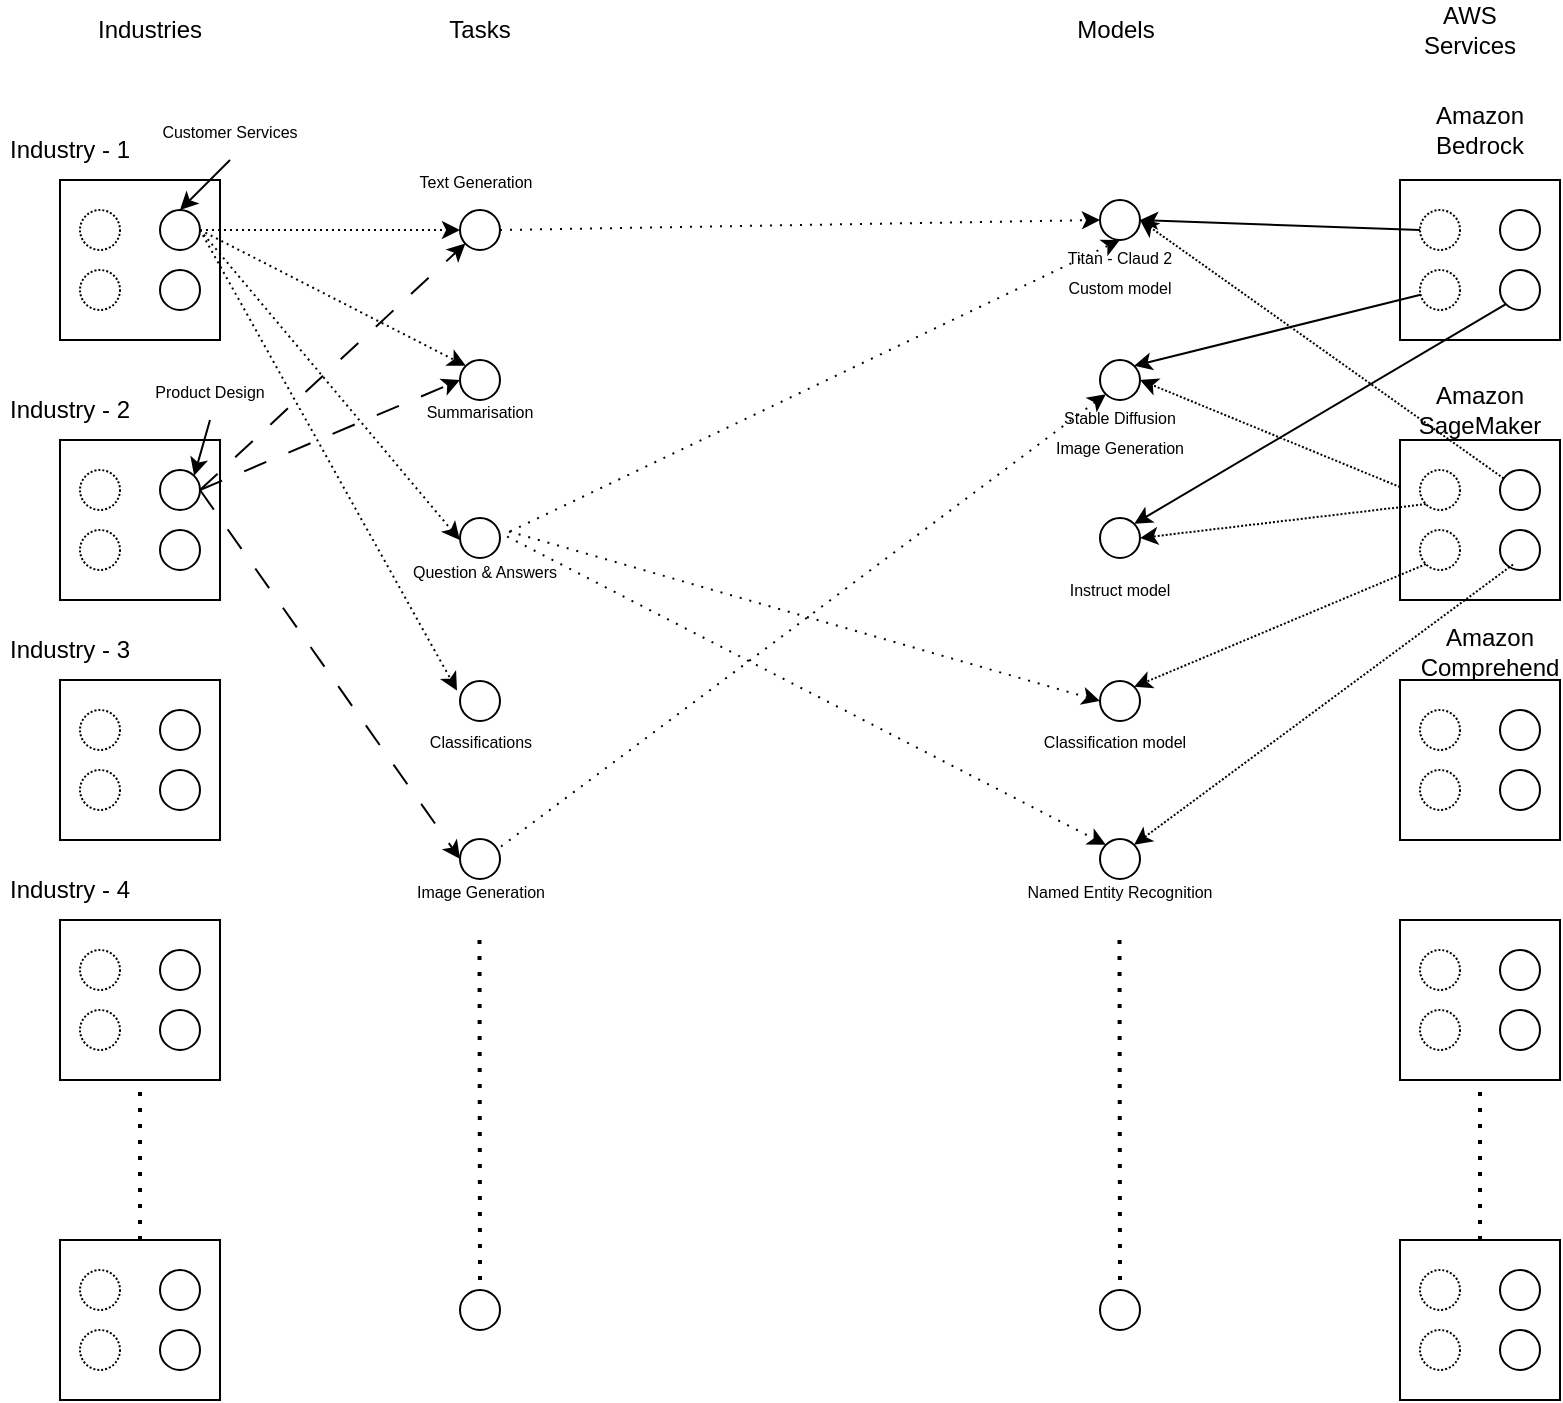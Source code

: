 <mxfile version="22.0.4" type="github">
  <diagram name="Page-1" id="ly_J2PGAMFbUawLYamvf">
    <mxGraphModel dx="1261" dy="717" grid="1" gridSize="10" guides="1" tooltips="1" connect="1" arrows="1" fold="1" page="1" pageScale="1" pageWidth="827" pageHeight="1169" math="0" shadow="0">
      <root>
        <mxCell id="0" />
        <mxCell id="1" parent="0" />
        <mxCell id="zPXqmh-1NglMrW8YB-F6-1" value="" style="whiteSpace=wrap;html=1;aspect=fixed;" parent="1" vertex="1">
          <mxGeometry x="30" y="260" width="80" height="80" as="geometry" />
        </mxCell>
        <mxCell id="zPXqmh-1NglMrW8YB-F6-2" value="" style="whiteSpace=wrap;html=1;aspect=fixed;" parent="1" vertex="1">
          <mxGeometry x="30" y="390" width="80" height="80" as="geometry" />
        </mxCell>
        <mxCell id="zPXqmh-1NglMrW8YB-F6-3" value="" style="whiteSpace=wrap;html=1;aspect=fixed;" parent="1" vertex="1">
          <mxGeometry x="30" y="510" width="80" height="80" as="geometry" />
        </mxCell>
        <mxCell id="zPXqmh-1NglMrW8YB-F6-4" value="" style="whiteSpace=wrap;html=1;aspect=fixed;" parent="1" vertex="1">
          <mxGeometry x="30" y="630" width="80" height="80" as="geometry" />
        </mxCell>
        <mxCell id="zPXqmh-1NglMrW8YB-F6-5" value="" style="whiteSpace=wrap;html=1;aspect=fixed;" parent="1" vertex="1">
          <mxGeometry x="30" y="790" width="80" height="80" as="geometry" />
        </mxCell>
        <mxCell id="zPXqmh-1NglMrW8YB-F6-6" value="" style="ellipse;whiteSpace=wrap;html=1;aspect=fixed;" parent="1" vertex="1">
          <mxGeometry x="80" y="305" width="20" height="20" as="geometry" />
        </mxCell>
        <mxCell id="zPXqmh-1NglMrW8YB-F6-7" value="" style="ellipse;whiteSpace=wrap;html=1;aspect=fixed;" parent="1" vertex="1">
          <mxGeometry x="80" y="555" width="20" height="20" as="geometry" />
        </mxCell>
        <mxCell id="zPXqmh-1NglMrW8YB-F6-8" value="" style="ellipse;whiteSpace=wrap;html=1;aspect=fixed;" parent="1" vertex="1">
          <mxGeometry x="80" y="525" width="20" height="20" as="geometry" />
        </mxCell>
        <mxCell id="zPXqmh-1NglMrW8YB-F6-9" value="" style="ellipse;whiteSpace=wrap;html=1;aspect=fixed;" parent="1" vertex="1">
          <mxGeometry x="80" y="435" width="20" height="20" as="geometry" />
        </mxCell>
        <mxCell id="zPXqmh-1NglMrW8YB-F6-10" value="" style="ellipse;whiteSpace=wrap;html=1;aspect=fixed;" parent="1" vertex="1">
          <mxGeometry x="80" y="405" width="20" height="20" as="geometry" />
        </mxCell>
        <mxCell id="zPXqmh-1NglMrW8YB-F6-11" value="" style="ellipse;whiteSpace=wrap;html=1;aspect=fixed;" parent="1" vertex="1">
          <mxGeometry x="80" y="275" width="20" height="20" as="geometry" />
        </mxCell>
        <mxCell id="zPXqmh-1NglMrW8YB-F6-12" value="" style="ellipse;whiteSpace=wrap;html=1;aspect=fixed;" parent="1" vertex="1">
          <mxGeometry x="80" y="675" width="20" height="20" as="geometry" />
        </mxCell>
        <mxCell id="zPXqmh-1NglMrW8YB-F6-13" value="" style="ellipse;whiteSpace=wrap;html=1;aspect=fixed;" parent="1" vertex="1">
          <mxGeometry x="80" y="645" width="20" height="20" as="geometry" />
        </mxCell>
        <mxCell id="zPXqmh-1NglMrW8YB-F6-14" value="" style="ellipse;whiteSpace=wrap;html=1;aspect=fixed;" parent="1" vertex="1">
          <mxGeometry x="80" y="835" width="20" height="20" as="geometry" />
        </mxCell>
        <mxCell id="zPXqmh-1NglMrW8YB-F6-15" value="" style="ellipse;whiteSpace=wrap;html=1;aspect=fixed;" parent="1" vertex="1">
          <mxGeometry x="80" y="805" width="20" height="20" as="geometry" />
        </mxCell>
        <mxCell id="zPXqmh-1NglMrW8YB-F6-16" value="" style="ellipse;whiteSpace=wrap;html=1;aspect=fixed;dashed=1;dashPattern=1 1;" parent="1" vertex="1">
          <mxGeometry x="40" y="305" width="20" height="20" as="geometry" />
        </mxCell>
        <mxCell id="zPXqmh-1NglMrW8YB-F6-18" value="" style="ellipse;whiteSpace=wrap;html=1;aspect=fixed;dashed=1;dashPattern=1 1;" parent="1" vertex="1">
          <mxGeometry x="40" y="275" width="20" height="20" as="geometry" />
        </mxCell>
        <mxCell id="zPXqmh-1NglMrW8YB-F6-21" value="" style="ellipse;whiteSpace=wrap;html=1;aspect=fixed;dashed=1;dashPattern=1 1;" parent="1" vertex="1">
          <mxGeometry x="40" y="435" width="20" height="20" as="geometry" />
        </mxCell>
        <mxCell id="zPXqmh-1NglMrW8YB-F6-22" value="" style="ellipse;whiteSpace=wrap;html=1;aspect=fixed;dashed=1;dashPattern=1 1;" parent="1" vertex="1">
          <mxGeometry x="40" y="405" width="20" height="20" as="geometry" />
        </mxCell>
        <mxCell id="zPXqmh-1NglMrW8YB-F6-23" value="" style="ellipse;whiteSpace=wrap;html=1;aspect=fixed;dashed=1;dashPattern=1 1;" parent="1" vertex="1">
          <mxGeometry x="40" y="555" width="20" height="20" as="geometry" />
        </mxCell>
        <mxCell id="zPXqmh-1NglMrW8YB-F6-24" value="" style="ellipse;whiteSpace=wrap;html=1;aspect=fixed;dashed=1;dashPattern=1 1;" parent="1" vertex="1">
          <mxGeometry x="40" y="525" width="20" height="20" as="geometry" />
        </mxCell>
        <mxCell id="zPXqmh-1NglMrW8YB-F6-25" value="" style="ellipse;whiteSpace=wrap;html=1;aspect=fixed;dashed=1;dashPattern=1 1;" parent="1" vertex="1">
          <mxGeometry x="40" y="675" width="20" height="20" as="geometry" />
        </mxCell>
        <mxCell id="zPXqmh-1NglMrW8YB-F6-26" value="" style="ellipse;whiteSpace=wrap;html=1;aspect=fixed;dashed=1;dashPattern=1 1;" parent="1" vertex="1">
          <mxGeometry x="40" y="645" width="20" height="20" as="geometry" />
        </mxCell>
        <mxCell id="zPXqmh-1NglMrW8YB-F6-27" value="" style="ellipse;whiteSpace=wrap;html=1;aspect=fixed;dashed=1;dashPattern=1 1;" parent="1" vertex="1">
          <mxGeometry x="40" y="835" width="20" height="20" as="geometry" />
        </mxCell>
        <mxCell id="zPXqmh-1NglMrW8YB-F6-28" value="" style="ellipse;whiteSpace=wrap;html=1;aspect=fixed;dashed=1;dashPattern=1 1;" parent="1" vertex="1">
          <mxGeometry x="40" y="805" width="20" height="20" as="geometry" />
        </mxCell>
        <mxCell id="zPXqmh-1NglMrW8YB-F6-29" value="" style="endArrow=none;dashed=1;html=1;dashPattern=1 3;strokeWidth=2;rounded=0;entryX=0.5;entryY=1;entryDx=0;entryDy=0;exitX=0.5;exitY=0;exitDx=0;exitDy=0;" parent="1" source="zPXqmh-1NglMrW8YB-F6-5" target="zPXqmh-1NglMrW8YB-F6-4" edge="1">
          <mxGeometry width="50" height="50" relative="1" as="geometry">
            <mxPoint x="60" y="790" as="sourcePoint" />
            <mxPoint x="110" y="740" as="targetPoint" />
          </mxGeometry>
        </mxCell>
        <mxCell id="zPXqmh-1NglMrW8YB-F6-30" value="" style="ellipse;whiteSpace=wrap;html=1;aspect=fixed;" parent="1" vertex="1">
          <mxGeometry x="230" y="350" width="20" height="20" as="geometry" />
        </mxCell>
        <mxCell id="zPXqmh-1NglMrW8YB-F6-31" value="" style="ellipse;whiteSpace=wrap;html=1;aspect=fixed;" parent="1" vertex="1">
          <mxGeometry x="230" y="429" width="20" height="20" as="geometry" />
        </mxCell>
        <mxCell id="zPXqmh-1NglMrW8YB-F6-32" value="" style="ellipse;whiteSpace=wrap;html=1;aspect=fixed;" parent="1" vertex="1">
          <mxGeometry x="230" y="510.5" width="20" height="20" as="geometry" />
        </mxCell>
        <mxCell id="zPXqmh-1NglMrW8YB-F6-33" value="" style="ellipse;whiteSpace=wrap;html=1;aspect=fixed;" parent="1" vertex="1">
          <mxGeometry x="230" y="589.5" width="20" height="20" as="geometry" />
        </mxCell>
        <mxCell id="zPXqmh-1NglMrW8YB-F6-34" value="" style="whiteSpace=wrap;html=1;aspect=fixed;" parent="1" vertex="1">
          <mxGeometry x="700" y="260" width="80" height="80" as="geometry" />
        </mxCell>
        <mxCell id="zPXqmh-1NglMrW8YB-F6-35" value="" style="whiteSpace=wrap;html=1;aspect=fixed;" parent="1" vertex="1">
          <mxGeometry x="700" y="390" width="80" height="80" as="geometry" />
        </mxCell>
        <mxCell id="zPXqmh-1NglMrW8YB-F6-36" value="" style="whiteSpace=wrap;html=1;aspect=fixed;" parent="1" vertex="1">
          <mxGeometry x="700" y="510" width="80" height="80" as="geometry" />
        </mxCell>
        <mxCell id="zPXqmh-1NglMrW8YB-F6-37" value="" style="whiteSpace=wrap;html=1;aspect=fixed;" parent="1" vertex="1">
          <mxGeometry x="700" y="630" width="80" height="80" as="geometry" />
        </mxCell>
        <mxCell id="zPXqmh-1NglMrW8YB-F6-38" value="" style="whiteSpace=wrap;html=1;aspect=fixed;" parent="1" vertex="1">
          <mxGeometry x="700" y="790" width="80" height="80" as="geometry" />
        </mxCell>
        <mxCell id="zPXqmh-1NglMrW8YB-F6-39" value="" style="ellipse;whiteSpace=wrap;html=1;aspect=fixed;" parent="1" vertex="1">
          <mxGeometry x="750" y="305" width="20" height="20" as="geometry" />
        </mxCell>
        <mxCell id="zPXqmh-1NglMrW8YB-F6-40" value="" style="ellipse;whiteSpace=wrap;html=1;aspect=fixed;" parent="1" vertex="1">
          <mxGeometry x="750" y="555" width="20" height="20" as="geometry" />
        </mxCell>
        <mxCell id="zPXqmh-1NglMrW8YB-F6-41" value="" style="ellipse;whiteSpace=wrap;html=1;aspect=fixed;" parent="1" vertex="1">
          <mxGeometry x="750" y="525" width="20" height="20" as="geometry" />
        </mxCell>
        <mxCell id="zPXqmh-1NglMrW8YB-F6-42" value="" style="ellipse;whiteSpace=wrap;html=1;aspect=fixed;" parent="1" vertex="1">
          <mxGeometry x="750" y="435" width="20" height="20" as="geometry" />
        </mxCell>
        <mxCell id="zPXqmh-1NglMrW8YB-F6-43" value="" style="ellipse;whiteSpace=wrap;html=1;aspect=fixed;" parent="1" vertex="1">
          <mxGeometry x="750" y="405" width="20" height="20" as="geometry" />
        </mxCell>
        <mxCell id="zPXqmh-1NglMrW8YB-F6-44" value="" style="ellipse;whiteSpace=wrap;html=1;aspect=fixed;" parent="1" vertex="1">
          <mxGeometry x="750" y="275" width="20" height="20" as="geometry" />
        </mxCell>
        <mxCell id="zPXqmh-1NglMrW8YB-F6-45" value="" style="ellipse;whiteSpace=wrap;html=1;aspect=fixed;" parent="1" vertex="1">
          <mxGeometry x="750" y="675" width="20" height="20" as="geometry" />
        </mxCell>
        <mxCell id="zPXqmh-1NglMrW8YB-F6-46" value="" style="ellipse;whiteSpace=wrap;html=1;aspect=fixed;" parent="1" vertex="1">
          <mxGeometry x="750" y="645" width="20" height="20" as="geometry" />
        </mxCell>
        <mxCell id="zPXqmh-1NglMrW8YB-F6-47" value="" style="ellipse;whiteSpace=wrap;html=1;aspect=fixed;" parent="1" vertex="1">
          <mxGeometry x="750" y="835" width="20" height="20" as="geometry" />
        </mxCell>
        <mxCell id="zPXqmh-1NglMrW8YB-F6-48" value="" style="ellipse;whiteSpace=wrap;html=1;aspect=fixed;" parent="1" vertex="1">
          <mxGeometry x="750" y="805" width="20" height="20" as="geometry" />
        </mxCell>
        <mxCell id="zPXqmh-1NglMrW8YB-F6-49" value="" style="ellipse;whiteSpace=wrap;html=1;aspect=fixed;dashed=1;dashPattern=1 1;" parent="1" vertex="1">
          <mxGeometry x="710" y="305" width="20" height="20" as="geometry" />
        </mxCell>
        <mxCell id="zPXqmh-1NglMrW8YB-F6-103" style="edgeStyle=none;rounded=0;orthogonalLoop=1;jettySize=auto;html=1;exitX=0;exitY=0.5;exitDx=0;exitDy=0;entryX=1;entryY=0.5;entryDx=0;entryDy=0;" parent="1" source="zPXqmh-1NglMrW8YB-F6-50" target="zPXqmh-1NglMrW8YB-F6-91" edge="1">
          <mxGeometry relative="1" as="geometry" />
        </mxCell>
        <mxCell id="zPXqmh-1NglMrW8YB-F6-50" value="" style="ellipse;whiteSpace=wrap;html=1;aspect=fixed;dashed=1;dashPattern=1 1;" parent="1" vertex="1">
          <mxGeometry x="710" y="275" width="20" height="20" as="geometry" />
        </mxCell>
        <mxCell id="zPXqmh-1NglMrW8YB-F6-51" value="" style="ellipse;whiteSpace=wrap;html=1;aspect=fixed;dashed=1;dashPattern=1 1;" parent="1" vertex="1">
          <mxGeometry x="710" y="435" width="20" height="20" as="geometry" />
        </mxCell>
        <mxCell id="zPXqmh-1NglMrW8YB-F6-52" value="" style="ellipse;whiteSpace=wrap;html=1;aspect=fixed;dashed=1;dashPattern=1 1;" parent="1" vertex="1">
          <mxGeometry x="710" y="405" width="20" height="20" as="geometry" />
        </mxCell>
        <mxCell id="zPXqmh-1NglMrW8YB-F6-53" value="" style="ellipse;whiteSpace=wrap;html=1;aspect=fixed;dashed=1;dashPattern=1 1;" parent="1" vertex="1">
          <mxGeometry x="710" y="555" width="20" height="20" as="geometry" />
        </mxCell>
        <mxCell id="zPXqmh-1NglMrW8YB-F6-54" value="" style="ellipse;whiteSpace=wrap;html=1;aspect=fixed;dashed=1;dashPattern=1 1;" parent="1" vertex="1">
          <mxGeometry x="710" y="525" width="20" height="20" as="geometry" />
        </mxCell>
        <mxCell id="zPXqmh-1NglMrW8YB-F6-55" value="" style="ellipse;whiteSpace=wrap;html=1;aspect=fixed;dashed=1;dashPattern=1 1;" parent="1" vertex="1">
          <mxGeometry x="710" y="675" width="20" height="20" as="geometry" />
        </mxCell>
        <mxCell id="zPXqmh-1NglMrW8YB-F6-56" value="" style="ellipse;whiteSpace=wrap;html=1;aspect=fixed;dashed=1;dashPattern=1 1;" parent="1" vertex="1">
          <mxGeometry x="710" y="645" width="20" height="20" as="geometry" />
        </mxCell>
        <mxCell id="zPXqmh-1NglMrW8YB-F6-57" value="" style="ellipse;whiteSpace=wrap;html=1;aspect=fixed;dashed=1;dashPattern=1 1;" parent="1" vertex="1">
          <mxGeometry x="710" y="835" width="20" height="20" as="geometry" />
        </mxCell>
        <mxCell id="zPXqmh-1NglMrW8YB-F6-58" value="" style="ellipse;whiteSpace=wrap;html=1;aspect=fixed;dashed=1;dashPattern=1 1;" parent="1" vertex="1">
          <mxGeometry x="710" y="805" width="20" height="20" as="geometry" />
        </mxCell>
        <mxCell id="zPXqmh-1NglMrW8YB-F6-59" value="" style="endArrow=none;dashed=1;html=1;dashPattern=1 3;strokeWidth=2;rounded=0;entryX=0.5;entryY=1;entryDx=0;entryDy=0;exitX=0.5;exitY=0;exitDx=0;exitDy=0;" parent="1" source="zPXqmh-1NglMrW8YB-F6-38" target="zPXqmh-1NglMrW8YB-F6-37" edge="1">
          <mxGeometry width="50" height="50" relative="1" as="geometry">
            <mxPoint x="730" y="790" as="sourcePoint" />
            <mxPoint x="780" y="740" as="targetPoint" />
          </mxGeometry>
        </mxCell>
        <mxCell id="zPXqmh-1NglMrW8YB-F6-61" value="" style="ellipse;whiteSpace=wrap;html=1;aspect=fixed;" parent="1" vertex="1">
          <mxGeometry x="550" y="350" width="20" height="20" as="geometry" />
        </mxCell>
        <mxCell id="zPXqmh-1NglMrW8YB-F6-62" value="" style="ellipse;whiteSpace=wrap;html=1;aspect=fixed;" parent="1" vertex="1">
          <mxGeometry x="550" y="429" width="20" height="20" as="geometry" />
        </mxCell>
        <mxCell id="zPXqmh-1NglMrW8YB-F6-63" value="" style="ellipse;whiteSpace=wrap;html=1;aspect=fixed;" parent="1" vertex="1">
          <mxGeometry x="550" y="510.5" width="20" height="20" as="geometry" />
        </mxCell>
        <mxCell id="zPXqmh-1NglMrW8YB-F6-64" value="" style="ellipse;whiteSpace=wrap;html=1;aspect=fixed;" parent="1" vertex="1">
          <mxGeometry x="550" y="589.5" width="20" height="20" as="geometry" />
        </mxCell>
        <mxCell id="zPXqmh-1NglMrW8YB-F6-66" value="Industry - 1" style="text;html=1;strokeColor=none;fillColor=none;align=center;verticalAlign=middle;whiteSpace=wrap;rounded=0;" parent="1" vertex="1">
          <mxGeometry y="230" width="70" height="30" as="geometry" />
        </mxCell>
        <mxCell id="zPXqmh-1NglMrW8YB-F6-67" value="Industry - 2" style="text;html=1;strokeColor=none;fillColor=none;align=center;verticalAlign=middle;whiteSpace=wrap;rounded=0;" parent="1" vertex="1">
          <mxGeometry y="360" width="70" height="30" as="geometry" />
        </mxCell>
        <mxCell id="zPXqmh-1NglMrW8YB-F6-68" value="Industry - 3" style="text;html=1;strokeColor=none;fillColor=none;align=center;verticalAlign=middle;whiteSpace=wrap;rounded=0;" parent="1" vertex="1">
          <mxGeometry y="480" width="70" height="30" as="geometry" />
        </mxCell>
        <mxCell id="zPXqmh-1NglMrW8YB-F6-69" value="Industry - 4" style="text;html=1;strokeColor=none;fillColor=none;align=center;verticalAlign=middle;whiteSpace=wrap;rounded=0;" parent="1" vertex="1">
          <mxGeometry y="600" width="70" height="30" as="geometry" />
        </mxCell>
        <mxCell id="zPXqmh-1NglMrW8YB-F6-71" value="&lt;font style=&quot;font-size: 8px;&quot;&gt;Customer Services&lt;/font&gt;" style="text;html=1;strokeColor=none;fillColor=none;align=center;verticalAlign=middle;whiteSpace=wrap;rounded=0;" parent="1" vertex="1">
          <mxGeometry x="80" y="220" width="70" height="30" as="geometry" />
        </mxCell>
        <mxCell id="zPXqmh-1NglMrW8YB-F6-72" value="" style="endArrow=classic;html=1;rounded=0;entryX=0.5;entryY=0;entryDx=0;entryDy=0;exitX=0.5;exitY=1;exitDx=0;exitDy=0;" parent="1" source="zPXqmh-1NglMrW8YB-F6-71" target="zPXqmh-1NglMrW8YB-F6-11" edge="1">
          <mxGeometry width="50" height="50" relative="1" as="geometry">
            <mxPoint x="370" y="560" as="sourcePoint" />
            <mxPoint x="420" y="510" as="targetPoint" />
          </mxGeometry>
        </mxCell>
        <mxCell id="zPXqmh-1NglMrW8YB-F6-73" value="&lt;font style=&quot;font-size: 8px;&quot;&gt;Summarisation&lt;/font&gt;" style="text;html=1;strokeColor=none;fillColor=none;align=center;verticalAlign=middle;whiteSpace=wrap;rounded=0;" parent="1" vertex="1">
          <mxGeometry x="205" y="360" width="70" height="30" as="geometry" />
        </mxCell>
        <mxCell id="zPXqmh-1NglMrW8YB-F6-74" value="&lt;font style=&quot;font-size: 8px;&quot;&gt;Question &amp;amp; Answers&lt;/font&gt;" style="text;html=1;strokeColor=none;fillColor=none;align=center;verticalAlign=middle;whiteSpace=wrap;rounded=0;" parent="1" vertex="1">
          <mxGeometry x="205" y="440" width="75" height="30" as="geometry" />
        </mxCell>
        <mxCell id="zPXqmh-1NglMrW8YB-F6-75" value="&lt;font style=&quot;font-size: 8px;&quot;&gt;Classifications&lt;/font&gt;" style="text;html=1;strokeColor=none;fillColor=none;align=center;verticalAlign=middle;whiteSpace=wrap;rounded=0;" parent="1" vertex="1">
          <mxGeometry x="202.5" y="525" width="75" height="30" as="geometry" />
        </mxCell>
        <mxCell id="zPXqmh-1NglMrW8YB-F6-76" value="&lt;font style=&quot;font-size: 8px;&quot;&gt;Image Generation&lt;/font&gt;" style="text;html=1;strokeColor=none;fillColor=none;align=center;verticalAlign=middle;whiteSpace=wrap;rounded=0;" parent="1" vertex="1">
          <mxGeometry x="202.5" y="600" width="75" height="30" as="geometry" />
        </mxCell>
        <mxCell id="zPXqmh-1NglMrW8YB-F6-77" value="" style="ellipse;whiteSpace=wrap;html=1;aspect=fixed;" parent="1" vertex="1">
          <mxGeometry x="230" y="815" width="20" height="20" as="geometry" />
        </mxCell>
        <mxCell id="zPXqmh-1NglMrW8YB-F6-78" value="" style="endArrow=none;dashed=1;html=1;dashPattern=1 3;strokeWidth=2;rounded=0;entryX=0.5;entryY=1;entryDx=0;entryDy=0;" parent="1" edge="1">
          <mxGeometry width="50" height="50" relative="1" as="geometry">
            <mxPoint x="240" y="810" as="sourcePoint" />
            <mxPoint x="239.75" y="639.5" as="targetPoint" />
          </mxGeometry>
        </mxCell>
        <mxCell id="zPXqmh-1NglMrW8YB-F6-79" value="&lt;span style=&quot;font-size: 8px;&quot;&gt;Product Design&lt;/span&gt;" style="text;html=1;strokeColor=none;fillColor=none;align=center;verticalAlign=middle;whiteSpace=wrap;rounded=0;" parent="1" vertex="1">
          <mxGeometry x="70" y="350" width="70" height="30" as="geometry" />
        </mxCell>
        <mxCell id="zPXqmh-1NglMrW8YB-F6-80" value="" style="endArrow=classic;html=1;rounded=0;entryX=1;entryY=0;entryDx=0;entryDy=0;exitX=0.5;exitY=1;exitDx=0;exitDy=0;" parent="1" source="zPXqmh-1NglMrW8YB-F6-79" target="zPXqmh-1NglMrW8YB-F6-10" edge="1">
          <mxGeometry width="50" height="50" relative="1" as="geometry">
            <mxPoint x="370" y="720" as="sourcePoint" />
            <mxPoint x="100" y="445" as="targetPoint" />
          </mxGeometry>
        </mxCell>
        <mxCell id="zPXqmh-1NglMrW8YB-F6-82" value="" style="endArrow=classic;html=1;rounded=0;dashed=1;dashPattern=12 12;exitX=1;exitY=0.5;exitDx=0;exitDy=0;entryX=0;entryY=0.5;entryDx=0;entryDy=0;" parent="1" source="zPXqmh-1NglMrW8YB-F6-10" target="zPXqmh-1NglMrW8YB-F6-30" edge="1">
          <mxGeometry width="50" height="50" relative="1" as="geometry">
            <mxPoint x="370" y="560" as="sourcePoint" />
            <mxPoint x="420" y="510" as="targetPoint" />
          </mxGeometry>
        </mxCell>
        <mxCell id="zPXqmh-1NglMrW8YB-F6-83" value="" style="endArrow=classic;html=1;rounded=0;dashed=1;dashPattern=12 12;exitX=1;exitY=0.5;exitDx=0;exitDy=0;entryX=0;entryY=0.5;entryDx=0;entryDy=0;" parent="1" source="zPXqmh-1NglMrW8YB-F6-10" target="zPXqmh-1NglMrW8YB-F6-33" edge="1">
          <mxGeometry width="50" height="50" relative="1" as="geometry">
            <mxPoint x="110" y="425" as="sourcePoint" />
            <mxPoint x="240" y="370" as="targetPoint" />
          </mxGeometry>
        </mxCell>
        <mxCell id="zPXqmh-1NglMrW8YB-F6-115" style="edgeStyle=none;rounded=0;orthogonalLoop=1;jettySize=auto;html=1;exitX=1;exitY=0.5;exitDx=0;exitDy=0;entryX=0;entryY=0.5;entryDx=0;entryDy=0;dashed=1;dashPattern=1 4;" parent="1" source="zPXqmh-1NglMrW8YB-F6-84" target="zPXqmh-1NglMrW8YB-F6-91" edge="1">
          <mxGeometry relative="1" as="geometry" />
        </mxCell>
        <mxCell id="zPXqmh-1NglMrW8YB-F6-84" value="" style="ellipse;whiteSpace=wrap;html=1;aspect=fixed;" parent="1" vertex="1">
          <mxGeometry x="230" y="275" width="20" height="20" as="geometry" />
        </mxCell>
        <mxCell id="zPXqmh-1NglMrW8YB-F6-85" value="&lt;font style=&quot;font-size: 8px;&quot;&gt;Text Generation&lt;/font&gt;" style="text;html=1;strokeColor=none;fillColor=none;align=center;verticalAlign=middle;whiteSpace=wrap;rounded=0;" parent="1" vertex="1">
          <mxGeometry x="202.5" y="245" width="70" height="30" as="geometry" />
        </mxCell>
        <mxCell id="zPXqmh-1NglMrW8YB-F6-86" value="" style="endArrow=classic;html=1;rounded=0;dashed=1;dashPattern=12 12;exitX=1;exitY=0.5;exitDx=0;exitDy=0;" parent="1" source="zPXqmh-1NglMrW8YB-F6-10" target="zPXqmh-1NglMrW8YB-F6-84" edge="1">
          <mxGeometry width="50" height="50" relative="1" as="geometry">
            <mxPoint x="100" y="420" as="sourcePoint" />
            <mxPoint x="240" y="370" as="targetPoint" />
          </mxGeometry>
        </mxCell>
        <mxCell id="zPXqmh-1NglMrW8YB-F6-87" value="" style="endArrow=classic;html=1;rounded=0;dashed=1;dashPattern=1 2;entryX=0;entryY=0.5;entryDx=0;entryDy=0;exitX=1;exitY=0.5;exitDx=0;exitDy=0;" parent="1" source="zPXqmh-1NglMrW8YB-F6-11" target="zPXqmh-1NglMrW8YB-F6-84" edge="1">
          <mxGeometry width="50" height="50" relative="1" as="geometry">
            <mxPoint x="110" y="425" as="sourcePoint" />
            <mxPoint x="380" y="400" as="targetPoint" />
          </mxGeometry>
        </mxCell>
        <mxCell id="zPXqmh-1NglMrW8YB-F6-88" value="" style="endArrow=classic;html=1;rounded=0;dashed=1;dashPattern=1 2;entryX=0;entryY=0;entryDx=0;entryDy=0;exitX=1;exitY=0.5;exitDx=0;exitDy=0;" parent="1" source="zPXqmh-1NglMrW8YB-F6-11" target="zPXqmh-1NglMrW8YB-F6-30" edge="1">
          <mxGeometry width="50" height="50" relative="1" as="geometry">
            <mxPoint x="110" y="295" as="sourcePoint" />
            <mxPoint x="239" y="294" as="targetPoint" />
          </mxGeometry>
        </mxCell>
        <mxCell id="zPXqmh-1NglMrW8YB-F6-89" value="" style="endArrow=classic;html=1;rounded=0;dashed=1;dashPattern=1 2;exitX=1;exitY=0.5;exitDx=0;exitDy=0;" parent="1" source="zPXqmh-1NglMrW8YB-F6-11" target="zPXqmh-1NglMrW8YB-F6-74" edge="1">
          <mxGeometry width="50" height="50" relative="1" as="geometry">
            <mxPoint x="110" y="295" as="sourcePoint" />
            <mxPoint x="243" y="363" as="targetPoint" />
          </mxGeometry>
        </mxCell>
        <mxCell id="zPXqmh-1NglMrW8YB-F6-90" value="" style="endArrow=classic;html=1;rounded=0;dashed=1;dashPattern=1 2;exitX=1;exitY=0.5;exitDx=0;exitDy=0;entryX=-0.075;entryY=0.238;entryDx=0;entryDy=0;entryPerimeter=0;" parent="1" source="zPXqmh-1NglMrW8YB-F6-11" target="zPXqmh-1NglMrW8YB-F6-32" edge="1">
          <mxGeometry width="50" height="50" relative="1" as="geometry">
            <mxPoint x="110" y="295" as="sourcePoint" />
            <mxPoint x="240" y="450" as="targetPoint" />
          </mxGeometry>
        </mxCell>
        <mxCell id="zPXqmh-1NglMrW8YB-F6-91" value="" style="ellipse;whiteSpace=wrap;html=1;aspect=fixed;" parent="1" vertex="1">
          <mxGeometry x="550" y="270" width="20" height="20" as="geometry" />
        </mxCell>
        <mxCell id="zPXqmh-1NglMrW8YB-F6-92" value="&lt;font style=&quot;font-size: 8px;&quot;&gt;Titan - Claud 2&lt;br&gt;Custom model&lt;br&gt;&lt;/font&gt;" style="text;html=1;strokeColor=none;fillColor=none;align=center;verticalAlign=middle;whiteSpace=wrap;rounded=0;" parent="1" vertex="1">
          <mxGeometry x="525" y="290" width="70" height="30" as="geometry" />
        </mxCell>
        <mxCell id="zPXqmh-1NglMrW8YB-F6-93" value="&lt;font style=&quot;font-size: 8px;&quot;&gt;Stable Diffusion &lt;br&gt;Image Generation&lt;/font&gt;" style="text;html=1;strokeColor=none;fillColor=none;align=center;verticalAlign=middle;whiteSpace=wrap;rounded=0;" parent="1" vertex="1">
          <mxGeometry x="525" y="370" width="70" height="30" as="geometry" />
        </mxCell>
        <mxCell id="zPXqmh-1NglMrW8YB-F6-94" value="&lt;font style=&quot;font-size: 8px;&quot;&gt;Instruct model&lt;/font&gt;" style="text;html=1;strokeColor=none;fillColor=none;align=center;verticalAlign=middle;whiteSpace=wrap;rounded=0;" parent="1" vertex="1">
          <mxGeometry x="525" y="449" width="70" height="30" as="geometry" />
        </mxCell>
        <mxCell id="zPXqmh-1NglMrW8YB-F6-95" value="&lt;font style=&quot;font-size: 8px;&quot;&gt;Classification model&lt;/font&gt;" style="text;html=1;strokeColor=none;fillColor=none;align=center;verticalAlign=middle;whiteSpace=wrap;rounded=0;" parent="1" vertex="1">
          <mxGeometry x="520" y="525" width="75" height="30" as="geometry" />
        </mxCell>
        <mxCell id="zPXqmh-1NglMrW8YB-F6-97" value="&lt;font style=&quot;font-size: 8px;&quot;&gt;Named Entity Recognition&lt;/font&gt;" style="text;html=1;strokeColor=none;fillColor=none;align=center;verticalAlign=middle;whiteSpace=wrap;rounded=0;" parent="1" vertex="1">
          <mxGeometry x="510" y="600" width="100" height="30" as="geometry" />
        </mxCell>
        <mxCell id="zPXqmh-1NglMrW8YB-F6-98" value="" style="ellipse;whiteSpace=wrap;html=1;aspect=fixed;" parent="1" vertex="1">
          <mxGeometry x="550" y="815" width="20" height="20" as="geometry" />
        </mxCell>
        <mxCell id="zPXqmh-1NglMrW8YB-F6-99" value="" style="endArrow=none;dashed=1;html=1;dashPattern=1 3;strokeWidth=2;rounded=0;entryX=0.5;entryY=1;entryDx=0;entryDy=0;" parent="1" edge="1">
          <mxGeometry width="50" height="50" relative="1" as="geometry">
            <mxPoint x="560" y="810" as="sourcePoint" />
            <mxPoint x="559.75" y="639.5" as="targetPoint" />
          </mxGeometry>
        </mxCell>
        <mxCell id="zPXqmh-1NglMrW8YB-F6-100" value="Amazon Bedrock" style="text;html=1;strokeColor=none;fillColor=none;align=center;verticalAlign=middle;whiteSpace=wrap;rounded=0;" parent="1" vertex="1">
          <mxGeometry x="705" y="220" width="70" height="30" as="geometry" />
        </mxCell>
        <mxCell id="zPXqmh-1NglMrW8YB-F6-101" value="Amazon SageMaker" style="text;html=1;strokeColor=none;fillColor=none;align=center;verticalAlign=middle;whiteSpace=wrap;rounded=0;" parent="1" vertex="1">
          <mxGeometry x="705" y="360" width="70" height="30" as="geometry" />
        </mxCell>
        <mxCell id="zPXqmh-1NglMrW8YB-F6-102" value="Amazon Comprehend" style="text;html=1;strokeColor=none;fillColor=none;align=center;verticalAlign=middle;whiteSpace=wrap;rounded=0;" parent="1" vertex="1">
          <mxGeometry x="710" y="480.5" width="70" height="30" as="geometry" />
        </mxCell>
        <mxCell id="zPXqmh-1NglMrW8YB-F6-104" style="edgeStyle=none;rounded=0;orthogonalLoop=1;jettySize=auto;html=1;entryX=1;entryY=0;entryDx=0;entryDy=0;" parent="1" source="zPXqmh-1NglMrW8YB-F6-49" target="zPXqmh-1NglMrW8YB-F6-61" edge="1">
          <mxGeometry relative="1" as="geometry">
            <mxPoint x="720" y="295" as="sourcePoint" />
            <mxPoint x="580" y="290" as="targetPoint" />
          </mxGeometry>
        </mxCell>
        <mxCell id="zPXqmh-1NglMrW8YB-F6-105" style="edgeStyle=none;rounded=0;orthogonalLoop=1;jettySize=auto;html=1;entryX=1;entryY=0;entryDx=0;entryDy=0;exitX=0;exitY=1;exitDx=0;exitDy=0;" parent="1" source="zPXqmh-1NglMrW8YB-F6-39" target="zPXqmh-1NglMrW8YB-F6-62" edge="1">
          <mxGeometry relative="1" as="geometry">
            <mxPoint x="723" y="302" as="sourcePoint" />
            <mxPoint x="577" y="363" as="targetPoint" />
          </mxGeometry>
        </mxCell>
        <mxCell id="zPXqmh-1NglMrW8YB-F6-106" style="edgeStyle=none;rounded=0;orthogonalLoop=1;jettySize=auto;html=1;entryX=1;entryY=0;entryDx=0;entryDy=0;exitX=0.325;exitY=0.863;exitDx=0;exitDy=0;dashed=1;dashPattern=1 1;exitPerimeter=0;" parent="1" source="zPXqmh-1NglMrW8YB-F6-42" target="zPXqmh-1NglMrW8YB-F6-64" edge="1">
          <mxGeometry relative="1" as="geometry">
            <mxPoint x="720" y="327" as="sourcePoint" />
            <mxPoint x="577" y="363" as="targetPoint" />
          </mxGeometry>
        </mxCell>
        <mxCell id="zPXqmh-1NglMrW8YB-F6-107" style="edgeStyle=none;rounded=0;orthogonalLoop=1;jettySize=auto;html=1;entryX=1;entryY=0;entryDx=0;entryDy=0;exitX=0;exitY=1;exitDx=0;exitDy=0;dashed=1;dashPattern=1 1;" parent="1" source="zPXqmh-1NglMrW8YB-F6-51" target="zPXqmh-1NglMrW8YB-F6-63" edge="1">
          <mxGeometry relative="1" as="geometry">
            <mxPoint x="767" y="462" as="sourcePoint" />
            <mxPoint x="577" y="602" as="targetPoint" />
          </mxGeometry>
        </mxCell>
        <mxCell id="zPXqmh-1NglMrW8YB-F6-108" style="edgeStyle=none;rounded=0;orthogonalLoop=1;jettySize=auto;html=1;entryX=1;entryY=0.5;entryDx=0;entryDy=0;dashed=1;dashPattern=1 1;" parent="1" source="zPXqmh-1NglMrW8YB-F6-43" target="zPXqmh-1NglMrW8YB-F6-91" edge="1">
          <mxGeometry relative="1" as="geometry">
            <mxPoint x="723" y="462" as="sourcePoint" />
            <mxPoint x="577" y="523" as="targetPoint" />
          </mxGeometry>
        </mxCell>
        <mxCell id="zPXqmh-1NglMrW8YB-F6-109" style="edgeStyle=none;rounded=0;orthogonalLoop=1;jettySize=auto;html=1;entryX=1;entryY=0.5;entryDx=0;entryDy=0;dashed=1;dashPattern=1 1;exitX=0;exitY=1;exitDx=0;exitDy=0;" parent="1" source="zPXqmh-1NglMrW8YB-F6-52" target="zPXqmh-1NglMrW8YB-F6-62" edge="1">
          <mxGeometry relative="1" as="geometry">
            <mxPoint x="670" y="430" as="sourcePoint" />
            <mxPoint x="580" y="290" as="targetPoint" />
          </mxGeometry>
        </mxCell>
        <mxCell id="zPXqmh-1NglMrW8YB-F6-110" style="edgeStyle=none;rounded=0;orthogonalLoop=1;jettySize=auto;html=1;entryX=1;entryY=0.5;entryDx=0;entryDy=0;dashed=1;dashPattern=1 1;" parent="1" source="zPXqmh-1NglMrW8YB-F6-35" target="zPXqmh-1NglMrW8YB-F6-61" edge="1">
          <mxGeometry relative="1" as="geometry">
            <mxPoint x="723" y="432" as="sourcePoint" />
            <mxPoint x="580" y="449" as="targetPoint" />
          </mxGeometry>
        </mxCell>
        <mxCell id="zPXqmh-1NglMrW8YB-F6-111" value="Industries" style="text;html=1;strokeColor=none;fillColor=none;align=center;verticalAlign=middle;whiteSpace=wrap;rounded=0;" parent="1" vertex="1">
          <mxGeometry x="40" y="170" width="70" height="30" as="geometry" />
        </mxCell>
        <mxCell id="zPXqmh-1NglMrW8YB-F6-112" value="Tasks" style="text;html=1;strokeColor=none;fillColor=none;align=center;verticalAlign=middle;whiteSpace=wrap;rounded=0;" parent="1" vertex="1">
          <mxGeometry x="205" y="170" width="70" height="30" as="geometry" />
        </mxCell>
        <mxCell id="zPXqmh-1NglMrW8YB-F6-113" value="Models" style="text;html=1;strokeColor=none;fillColor=none;align=center;verticalAlign=middle;whiteSpace=wrap;rounded=0;" parent="1" vertex="1">
          <mxGeometry x="522.5" y="170" width="70" height="30" as="geometry" />
        </mxCell>
        <mxCell id="zPXqmh-1NglMrW8YB-F6-114" value="AWS Services" style="text;html=1;strokeColor=none;fillColor=none;align=center;verticalAlign=middle;whiteSpace=wrap;rounded=0;" parent="1" vertex="1">
          <mxGeometry x="700" y="170" width="70" height="30" as="geometry" />
        </mxCell>
        <mxCell id="zPXqmh-1NglMrW8YB-F6-116" style="edgeStyle=none;rounded=0;orthogonalLoop=1;jettySize=auto;html=1;exitX=0.66;exitY=-0.142;exitDx=0;exitDy=0;entryX=0;entryY=0.5;entryDx=0;entryDy=0;dashed=1;dashPattern=1 4;exitPerimeter=0;" parent="1" source="zPXqmh-1NglMrW8YB-F6-74" target="zPXqmh-1NglMrW8YB-F6-63" edge="1">
          <mxGeometry relative="1" as="geometry">
            <mxPoint x="260" y="295" as="sourcePoint" />
            <mxPoint x="560" y="290" as="targetPoint" />
          </mxGeometry>
        </mxCell>
        <mxCell id="zPXqmh-1NglMrW8YB-F6-117" style="edgeStyle=none;rounded=0;orthogonalLoop=1;jettySize=auto;html=1;exitX=0.667;exitY=-0.142;exitDx=0;exitDy=0;entryX=0.5;entryY=0;entryDx=0;entryDy=0;dashed=1;dashPattern=1 4;exitPerimeter=0;" parent="1" source="zPXqmh-1NglMrW8YB-F6-74" target="zPXqmh-1NglMrW8YB-F6-92" edge="1">
          <mxGeometry relative="1" as="geometry">
            <mxPoint x="270" y="305" as="sourcePoint" />
            <mxPoint x="570" y="300" as="targetPoint" />
          </mxGeometry>
        </mxCell>
        <mxCell id="zPXqmh-1NglMrW8YB-F6-118" style="edgeStyle=none;rounded=0;orthogonalLoop=1;jettySize=auto;html=1;exitX=1.025;exitY=0.188;exitDx=0;exitDy=0;entryX=0;entryY=1;entryDx=0;entryDy=0;dashed=1;dashPattern=1 4;exitPerimeter=0;" parent="1" source="zPXqmh-1NglMrW8YB-F6-33" target="zPXqmh-1NglMrW8YB-F6-61" edge="1">
          <mxGeometry relative="1" as="geometry">
            <mxPoint x="280" y="315" as="sourcePoint" />
            <mxPoint x="580" y="310" as="targetPoint" />
          </mxGeometry>
        </mxCell>
        <mxCell id="zPXqmh-1NglMrW8YB-F6-119" style="edgeStyle=none;rounded=0;orthogonalLoop=1;jettySize=auto;html=1;exitX=0.647;exitY=-0.058;exitDx=0;exitDy=0;entryX=0;entryY=0;entryDx=0;entryDy=0;dashed=1;dashPattern=1 4;exitPerimeter=0;" parent="1" source="zPXqmh-1NglMrW8YB-F6-74" target="zPXqmh-1NglMrW8YB-F6-64" edge="1">
          <mxGeometry relative="1" as="geometry">
            <mxPoint x="265" y="446" as="sourcePoint" />
            <mxPoint x="560" y="531" as="targetPoint" />
          </mxGeometry>
        </mxCell>
      </root>
    </mxGraphModel>
  </diagram>
</mxfile>
